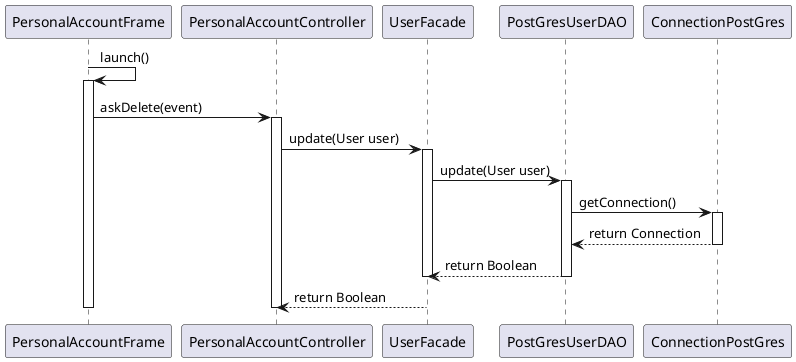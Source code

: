 
@startuml askDelete

PersonalAccountFrame -> PersonalAccountFrame : launch()
activate PersonalAccountFrame

PersonalAccountFrame -> PersonalAccountController: askDelete(event)
activate PersonalAccountController

PersonalAccountController -> UserFacade: update(User user)
activate UserFacade

UserFacade -> PostGresUserDAO : update(User user)
activate PostGresUserDAO

PostGresUserDAO -> ConnectionPostGres : getConnection()
activate ConnectionPostGres
ConnectionPostGres --> PostGresUserDAO : return Connection
deactivate ConnectionPostGres
PostGresUserDAO --> UserFacade : return Boolean
deactivate PostGresUserDAO
deactivate UserFacade

UserFacade --> PersonalAccountController : return Boolean
deactivate PersonalAccountController
deactivate PersonalAccountFrame

@enduml
